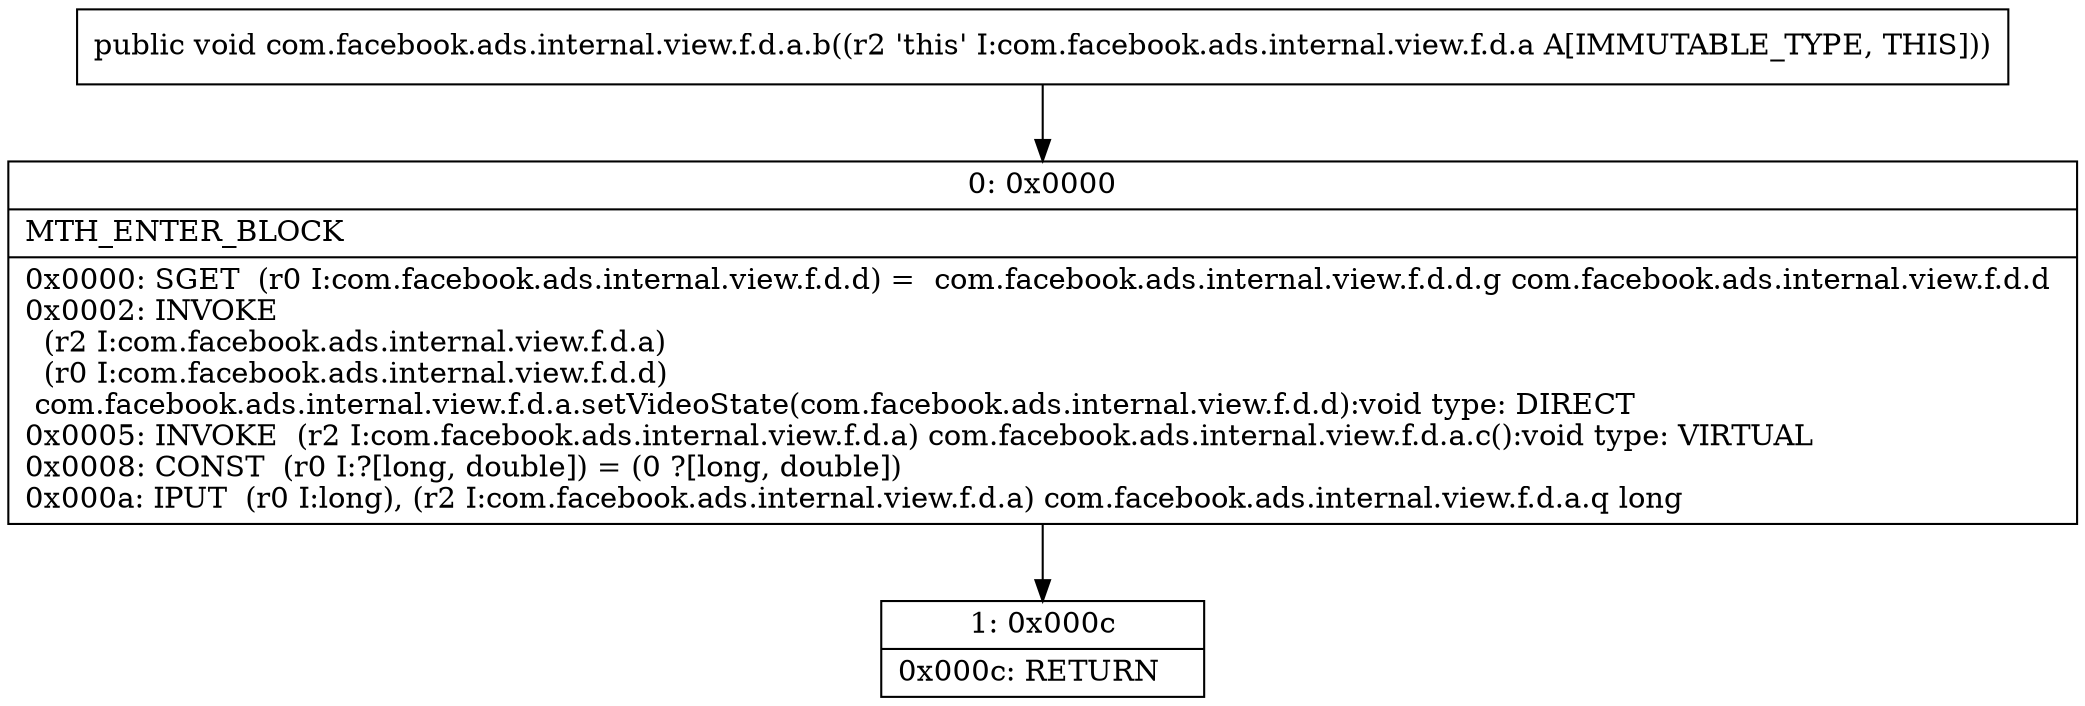 digraph "CFG forcom.facebook.ads.internal.view.f.d.a.b()V" {
Node_0 [shape=record,label="{0\:\ 0x0000|MTH_ENTER_BLOCK\l|0x0000: SGET  (r0 I:com.facebook.ads.internal.view.f.d.d) =  com.facebook.ads.internal.view.f.d.d.g com.facebook.ads.internal.view.f.d.d \l0x0002: INVOKE  \l  (r2 I:com.facebook.ads.internal.view.f.d.a)\l  (r0 I:com.facebook.ads.internal.view.f.d.d)\l com.facebook.ads.internal.view.f.d.a.setVideoState(com.facebook.ads.internal.view.f.d.d):void type: DIRECT \l0x0005: INVOKE  (r2 I:com.facebook.ads.internal.view.f.d.a) com.facebook.ads.internal.view.f.d.a.c():void type: VIRTUAL \l0x0008: CONST  (r0 I:?[long, double]) = (0 ?[long, double]) \l0x000a: IPUT  (r0 I:long), (r2 I:com.facebook.ads.internal.view.f.d.a) com.facebook.ads.internal.view.f.d.a.q long \l}"];
Node_1 [shape=record,label="{1\:\ 0x000c|0x000c: RETURN   \l}"];
MethodNode[shape=record,label="{public void com.facebook.ads.internal.view.f.d.a.b((r2 'this' I:com.facebook.ads.internal.view.f.d.a A[IMMUTABLE_TYPE, THIS])) }"];
MethodNode -> Node_0;
Node_0 -> Node_1;
}

